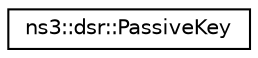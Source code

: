 digraph "Graphical Class Hierarchy"
{
 // LATEX_PDF_SIZE
  edge [fontname="Helvetica",fontsize="10",labelfontname="Helvetica",labelfontsize="10"];
  node [fontname="Helvetica",fontsize="10",shape=record];
  rankdir="LR";
  Node0 [label="ns3::dsr::PassiveKey",height=0.2,width=0.4,color="black", fillcolor="white", style="filled",URL="$structns3_1_1dsr_1_1_passive_key.html",tooltip="PassiveKey structure."];
}
